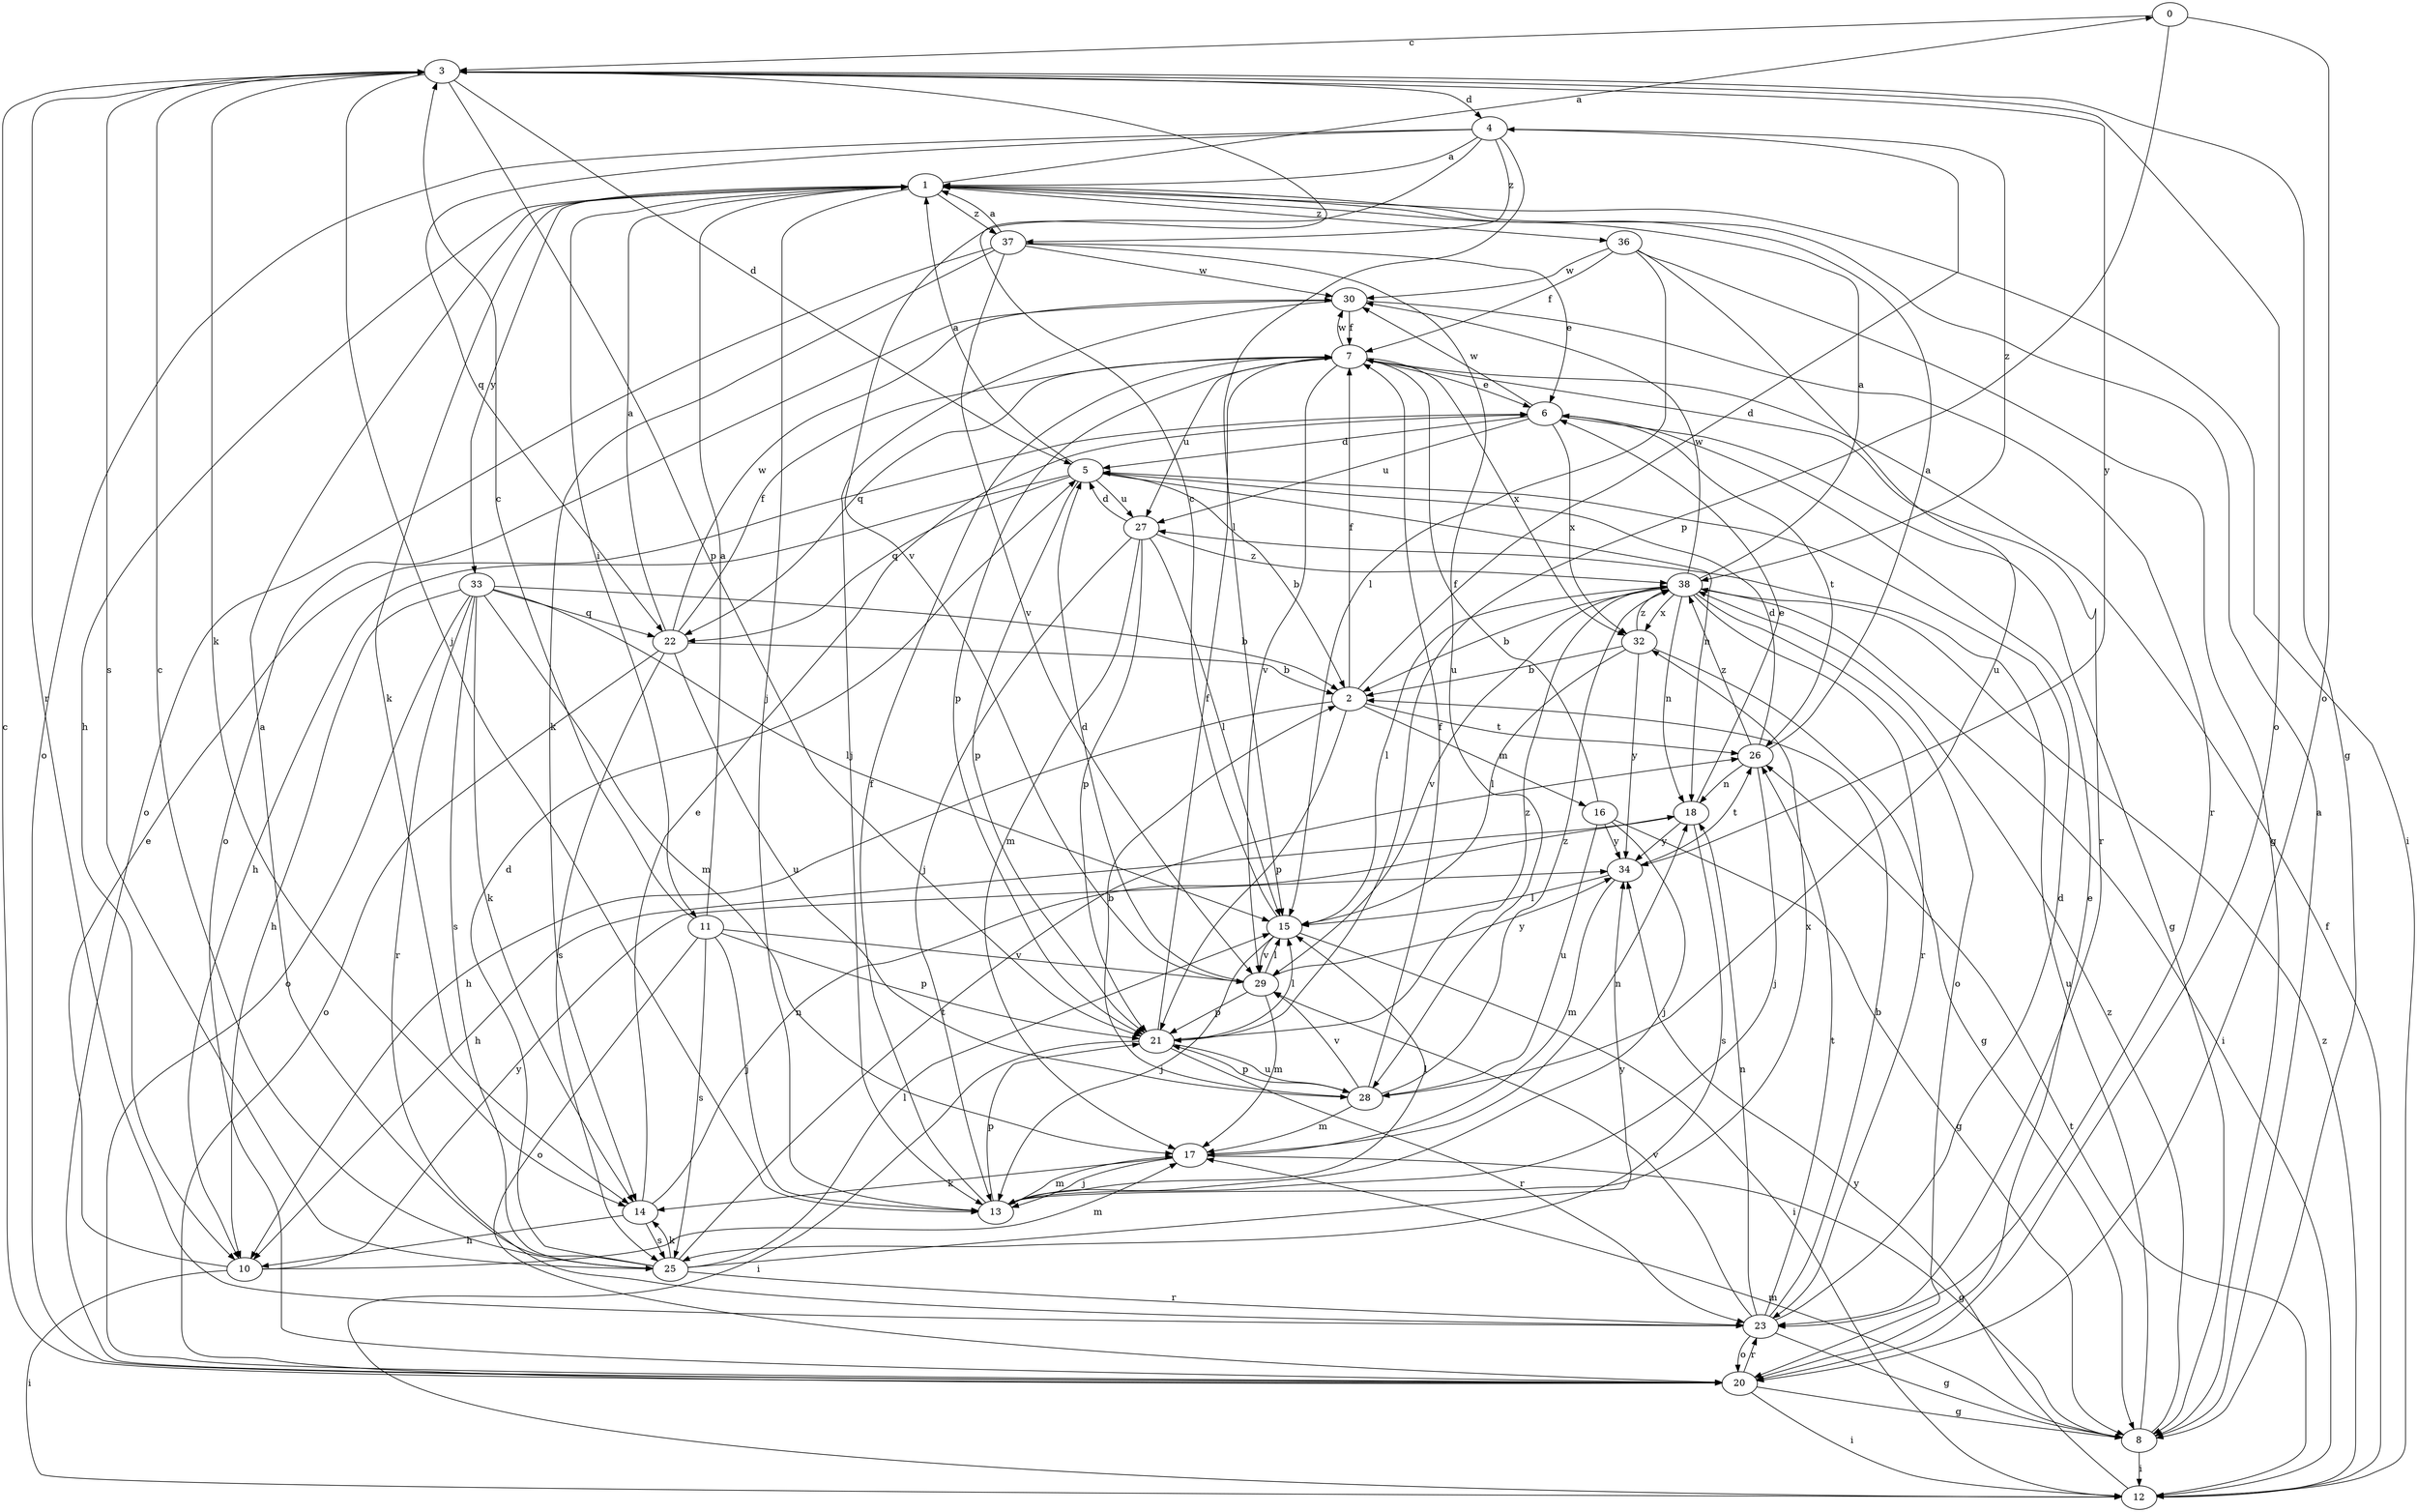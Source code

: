 strict digraph  {
0;
1;
2;
3;
4;
5;
6;
7;
8;
10;
11;
12;
13;
14;
15;
16;
17;
18;
20;
21;
22;
23;
25;
26;
27;
28;
29;
30;
32;
33;
34;
36;
37;
38;
0 -> 3  [label=c];
0 -> 20  [label=o];
0 -> 21  [label=p];
1 -> 0  [label=a];
1 -> 10  [label=h];
1 -> 11  [label=i];
1 -> 12  [label=i];
1 -> 13  [label=j];
1 -> 14  [label=k];
1 -> 33  [label=y];
1 -> 36  [label=z];
1 -> 37  [label=z];
2 -> 4  [label=d];
2 -> 7  [label=f];
2 -> 10  [label=h];
2 -> 16  [label=m];
2 -> 21  [label=p];
2 -> 26  [label=t];
3 -> 4  [label=d];
3 -> 5  [label=d];
3 -> 8  [label=g];
3 -> 13  [label=j];
3 -> 14  [label=k];
3 -> 20  [label=o];
3 -> 21  [label=p];
3 -> 23  [label=r];
3 -> 25  [label=s];
3 -> 34  [label=y];
4 -> 1  [label=a];
4 -> 15  [label=l];
4 -> 20  [label=o];
4 -> 22  [label=q];
4 -> 29  [label=v];
4 -> 37  [label=z];
4 -> 38  [label=z];
5 -> 1  [label=a];
5 -> 2  [label=b];
5 -> 10  [label=h];
5 -> 18  [label=n];
5 -> 21  [label=p];
5 -> 22  [label=q];
5 -> 27  [label=u];
6 -> 5  [label=d];
6 -> 8  [label=g];
6 -> 26  [label=t];
6 -> 27  [label=u];
6 -> 30  [label=w];
6 -> 32  [label=x];
7 -> 6  [label=e];
7 -> 21  [label=p];
7 -> 22  [label=q];
7 -> 23  [label=r];
7 -> 27  [label=u];
7 -> 29  [label=v];
7 -> 30  [label=w];
7 -> 32  [label=x];
8 -> 1  [label=a];
8 -> 12  [label=i];
8 -> 17  [label=m];
8 -> 27  [label=u];
8 -> 38  [label=z];
10 -> 6  [label=e];
10 -> 12  [label=i];
10 -> 17  [label=m];
10 -> 34  [label=y];
11 -> 1  [label=a];
11 -> 3  [label=c];
11 -> 13  [label=j];
11 -> 20  [label=o];
11 -> 21  [label=p];
11 -> 25  [label=s];
11 -> 29  [label=v];
12 -> 7  [label=f];
12 -> 26  [label=t];
12 -> 34  [label=y];
12 -> 38  [label=z];
13 -> 7  [label=f];
13 -> 15  [label=l];
13 -> 17  [label=m];
13 -> 21  [label=p];
13 -> 32  [label=x];
14 -> 6  [label=e];
14 -> 10  [label=h];
14 -> 18  [label=n];
14 -> 25  [label=s];
15 -> 3  [label=c];
15 -> 12  [label=i];
15 -> 13  [label=j];
15 -> 29  [label=v];
16 -> 7  [label=f];
16 -> 8  [label=g];
16 -> 13  [label=j];
16 -> 28  [label=u];
16 -> 34  [label=y];
17 -> 8  [label=g];
17 -> 13  [label=j];
17 -> 14  [label=k];
17 -> 18  [label=n];
18 -> 6  [label=e];
18 -> 10  [label=h];
18 -> 25  [label=s];
18 -> 34  [label=y];
20 -> 3  [label=c];
20 -> 6  [label=e];
20 -> 8  [label=g];
20 -> 12  [label=i];
20 -> 23  [label=r];
21 -> 7  [label=f];
21 -> 12  [label=i];
21 -> 15  [label=l];
21 -> 23  [label=r];
21 -> 28  [label=u];
21 -> 38  [label=z];
22 -> 1  [label=a];
22 -> 2  [label=b];
22 -> 7  [label=f];
22 -> 20  [label=o];
22 -> 25  [label=s];
22 -> 28  [label=u];
22 -> 30  [label=w];
23 -> 2  [label=b];
23 -> 5  [label=d];
23 -> 8  [label=g];
23 -> 18  [label=n];
23 -> 20  [label=o];
23 -> 26  [label=t];
23 -> 29  [label=v];
25 -> 1  [label=a];
25 -> 3  [label=c];
25 -> 5  [label=d];
25 -> 14  [label=k];
25 -> 15  [label=l];
25 -> 23  [label=r];
25 -> 26  [label=t];
25 -> 34  [label=y];
26 -> 1  [label=a];
26 -> 5  [label=d];
26 -> 13  [label=j];
26 -> 18  [label=n];
26 -> 38  [label=z];
27 -> 5  [label=d];
27 -> 13  [label=j];
27 -> 15  [label=l];
27 -> 17  [label=m];
27 -> 21  [label=p];
27 -> 38  [label=z];
28 -> 2  [label=b];
28 -> 7  [label=f];
28 -> 17  [label=m];
28 -> 21  [label=p];
28 -> 29  [label=v];
28 -> 38  [label=z];
29 -> 5  [label=d];
29 -> 15  [label=l];
29 -> 17  [label=m];
29 -> 21  [label=p];
29 -> 34  [label=y];
30 -> 7  [label=f];
30 -> 13  [label=j];
30 -> 20  [label=o];
30 -> 23  [label=r];
32 -> 2  [label=b];
32 -> 8  [label=g];
32 -> 15  [label=l];
32 -> 34  [label=y];
32 -> 38  [label=z];
33 -> 2  [label=b];
33 -> 10  [label=h];
33 -> 14  [label=k];
33 -> 15  [label=l];
33 -> 17  [label=m];
33 -> 20  [label=o];
33 -> 22  [label=q];
33 -> 23  [label=r];
33 -> 25  [label=s];
34 -> 15  [label=l];
34 -> 17  [label=m];
34 -> 26  [label=t];
36 -> 7  [label=f];
36 -> 8  [label=g];
36 -> 15  [label=l];
36 -> 28  [label=u];
36 -> 30  [label=w];
37 -> 1  [label=a];
37 -> 6  [label=e];
37 -> 14  [label=k];
37 -> 20  [label=o];
37 -> 28  [label=u];
37 -> 29  [label=v];
37 -> 30  [label=w];
38 -> 1  [label=a];
38 -> 2  [label=b];
38 -> 12  [label=i];
38 -> 15  [label=l];
38 -> 18  [label=n];
38 -> 20  [label=o];
38 -> 23  [label=r];
38 -> 29  [label=v];
38 -> 30  [label=w];
38 -> 32  [label=x];
}
